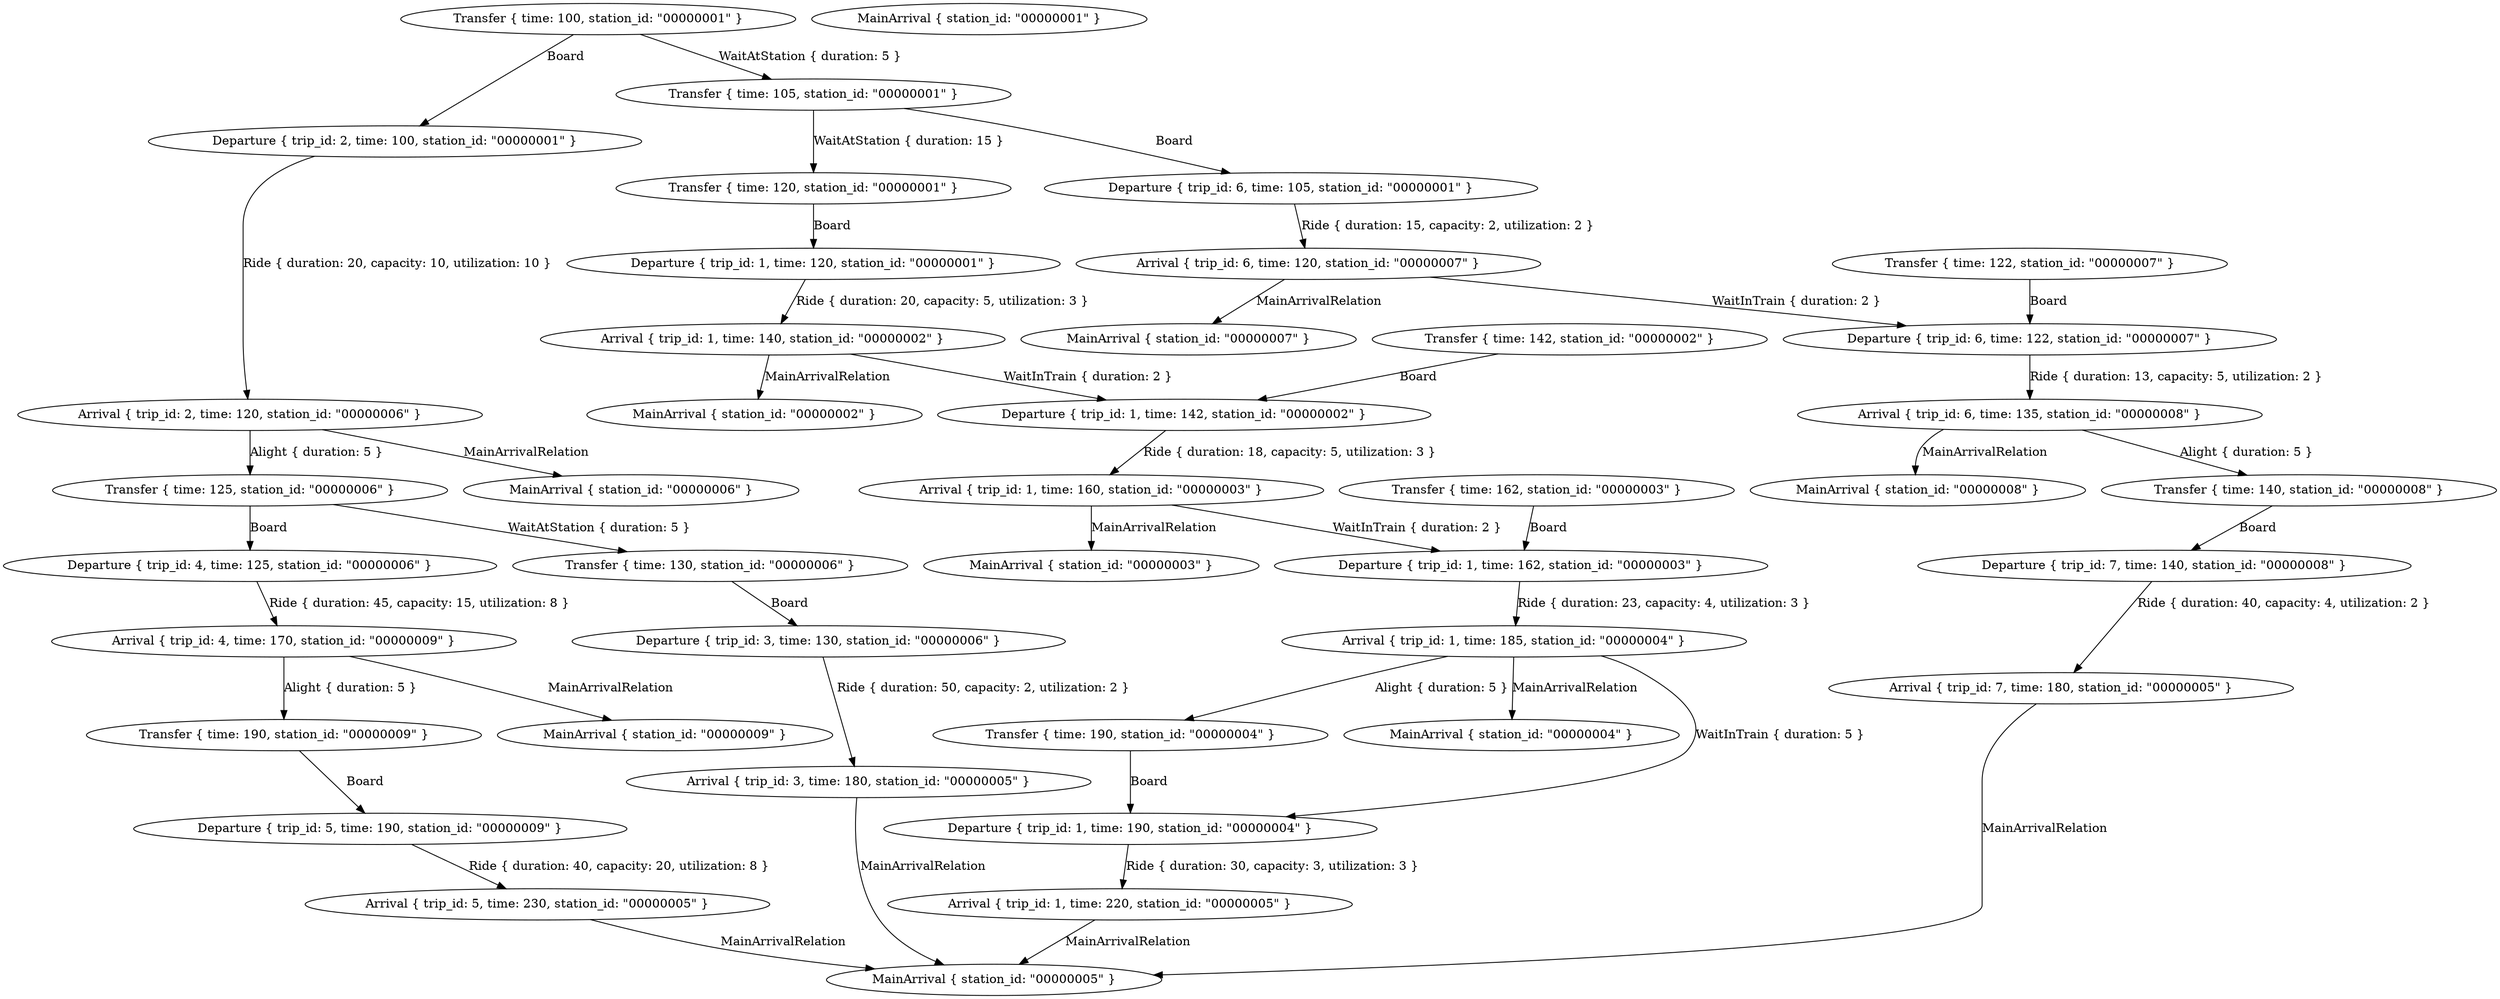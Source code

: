 digraph {
    0 [ label = "Arrival { trip_id: 1, time: 185, station_id: \"00000004\" }" ]
    1 [ label = "Departure { trip_id: 1, time: 162, station_id: \"00000003\" }" ]
    2 [ label = "Arrival { trip_id: 1, time: 220, station_id: \"00000005\" }" ]
    3 [ label = "Departure { trip_id: 1, time: 190, station_id: \"00000004\" }" ]
    4 [ label = "Arrival { trip_id: 2, time: 120, station_id: \"00000006\" }" ]
    5 [ label = "Departure { trip_id: 2, time: 100, station_id: \"00000001\" }" ]
    6 [ label = "Arrival { trip_id: 1, time: 160, station_id: \"00000003\" }" ]
    7 [ label = "Departure { trip_id: 1, time: 142, station_id: \"00000002\" }" ]
    8 [ label = "Arrival { trip_id: 3, time: 180, station_id: \"00000005\" }" ]
    9 [ label = "Departure { trip_id: 3, time: 130, station_id: \"00000006\" }" ]
    10 [ label = "Arrival { trip_id: 5, time: 230, station_id: \"00000005\" }" ]
    11 [ label = "Departure { trip_id: 5, time: 190, station_id: \"00000009\" }" ]
    12 [ label = "Arrival { trip_id: 1, time: 140, station_id: \"00000002\" }" ]
    13 [ label = "Departure { trip_id: 1, time: 120, station_id: \"00000001\" }" ]
    14 [ label = "Arrival { trip_id: 6, time: 135, station_id: \"00000008\" }" ]
    15 [ label = "Departure { trip_id: 6, time: 122, station_id: \"00000007\" }" ]
    16 [ label = "Arrival { trip_id: 7, time: 180, station_id: \"00000005\" }" ]
    17 [ label = "Departure { trip_id: 7, time: 140, station_id: \"00000008\" }" ]
    18 [ label = "Arrival { trip_id: 6, time: 120, station_id: \"00000007\" }" ]
    19 [ label = "Departure { trip_id: 6, time: 105, station_id: \"00000001\" }" ]
    20 [ label = "Arrival { trip_id: 4, time: 170, station_id: \"00000009\" }" ]
    21 [ label = "Departure { trip_id: 4, time: 125, station_id: \"00000006\" }" ]
    22 [ label = "MainArrival { station_id: \"00000007\" }" ]
    23 [ label = "Transfer { time: 122, station_id: \"00000007\" }" ]
    24 [ label = "MainArrival { station_id: \"00000006\" }" ]
    25 [ label = "Transfer { time: 125, station_id: \"00000006\" }" ]
    26 [ label = "Transfer { time: 130, station_id: \"00000006\" }" ]
    27 [ label = "MainArrival { station_id: \"00000003\" }" ]
    28 [ label = "Transfer { time: 162, station_id: \"00000003\" }" ]
    29 [ label = "MainArrival { station_id: \"00000008\" }" ]
    30 [ label = "Transfer { time: 140, station_id: \"00000008\" }" ]
    31 [ label = "MainArrival { station_id: \"00000005\" }" ]
    32 [ label = "MainArrival { station_id: \"00000002\" }" ]
    33 [ label = "Transfer { time: 142, station_id: \"00000002\" }" ]
    34 [ label = "MainArrival { station_id: \"00000001\" }" ]
    35 [ label = "Transfer { time: 120, station_id: \"00000001\" }" ]
    36 [ label = "Transfer { time: 105, station_id: \"00000001\" }" ]
    37 [ label = "Transfer { time: 100, station_id: \"00000001\" }" ]
    38 [ label = "MainArrival { station_id: \"00000004\" }" ]
    39 [ label = "Transfer { time: 190, station_id: \"00000004\" }" ]
    40 [ label = "MainArrival { station_id: \"00000009\" }" ]
    41 [ label = "Transfer { time: 190, station_id: \"00000009\" }" ]
    1 -> 0 [ label = "Ride { duration: 23, capacity: 4, utilization: 3 }" ]
    3 -> 2 [ label = "Ride { duration: 30, capacity: 3, utilization: 3 }" ]
    5 -> 4 [ label = "Ride { duration: 20, capacity: 10, utilization: 10 }" ]
    7 -> 6 [ label = "Ride { duration: 18, capacity: 5, utilization: 3 }" ]
    9 -> 8 [ label = "Ride { duration: 50, capacity: 2, utilization: 2 }" ]
    11 -> 10 [ label = "Ride { duration: 40, capacity: 20, utilization: 8 }" ]
    13 -> 12 [ label = "Ride { duration: 20, capacity: 5, utilization: 3 }" ]
    15 -> 14 [ label = "Ride { duration: 13, capacity: 5, utilization: 2 }" ]
    17 -> 16 [ label = "Ride { duration: 40, capacity: 4, utilization: 2 }" ]
    19 -> 18 [ label = "Ride { duration: 15, capacity: 2, utilization: 2 }" ]
    21 -> 20 [ label = "Ride { duration: 45, capacity: 15, utilization: 8 }" ]
    23 -> 15 [ label = "Board" ]
    18 -> 15 [ label = "WaitInTrain { duration: 2 }" ]
    18 -> 22 [ label = "MainArrivalRelation" ]
    25 -> 21 [ label = "Board" ]
    26 -> 9 [ label = "Board" ]
    25 -> 26 [ label = "WaitAtStation { duration: 5 }" ]
    4 -> 24 [ label = "MainArrivalRelation" ]
    4 -> 25 [ label = "Alight { duration: 5 }" ]
    28 -> 1 [ label = "Board" ]
    6 -> 1 [ label = "WaitInTrain { duration: 2 }" ]
    6 -> 27 [ label = "MainArrivalRelation" ]
    30 -> 17 [ label = "Board" ]
    14 -> 29 [ label = "MainArrivalRelation" ]
    14 -> 30 [ label = "Alight { duration: 5 }" ]
    2 -> 31 [ label = "MainArrivalRelation" ]
    16 -> 31 [ label = "MainArrivalRelation" ]
    10 -> 31 [ label = "MainArrivalRelation" ]
    8 -> 31 [ label = "MainArrivalRelation" ]
    33 -> 7 [ label = "Board" ]
    12 -> 7 [ label = "WaitInTrain { duration: 2 }" ]
    12 -> 32 [ label = "MainArrivalRelation" ]
    35 -> 13 [ label = "Board" ]
    36 -> 19 [ label = "Board" ]
    37 -> 5 [ label = "Board" ]
    37 -> 36 [ label = "WaitAtStation { duration: 5 }" ]
    36 -> 35 [ label = "WaitAtStation { duration: 15 }" ]
    39 -> 3 [ label = "Board" ]
    0 -> 3 [ label = "WaitInTrain { duration: 5 }" ]
    0 -> 38 [ label = "MainArrivalRelation" ]
    0 -> 39 [ label = "Alight { duration: 5 }" ]
    41 -> 11 [ label = "Board" ]
    20 -> 40 [ label = "MainArrivalRelation" ]
    20 -> 41 [ label = "Alight { duration: 5 }" ]
}
